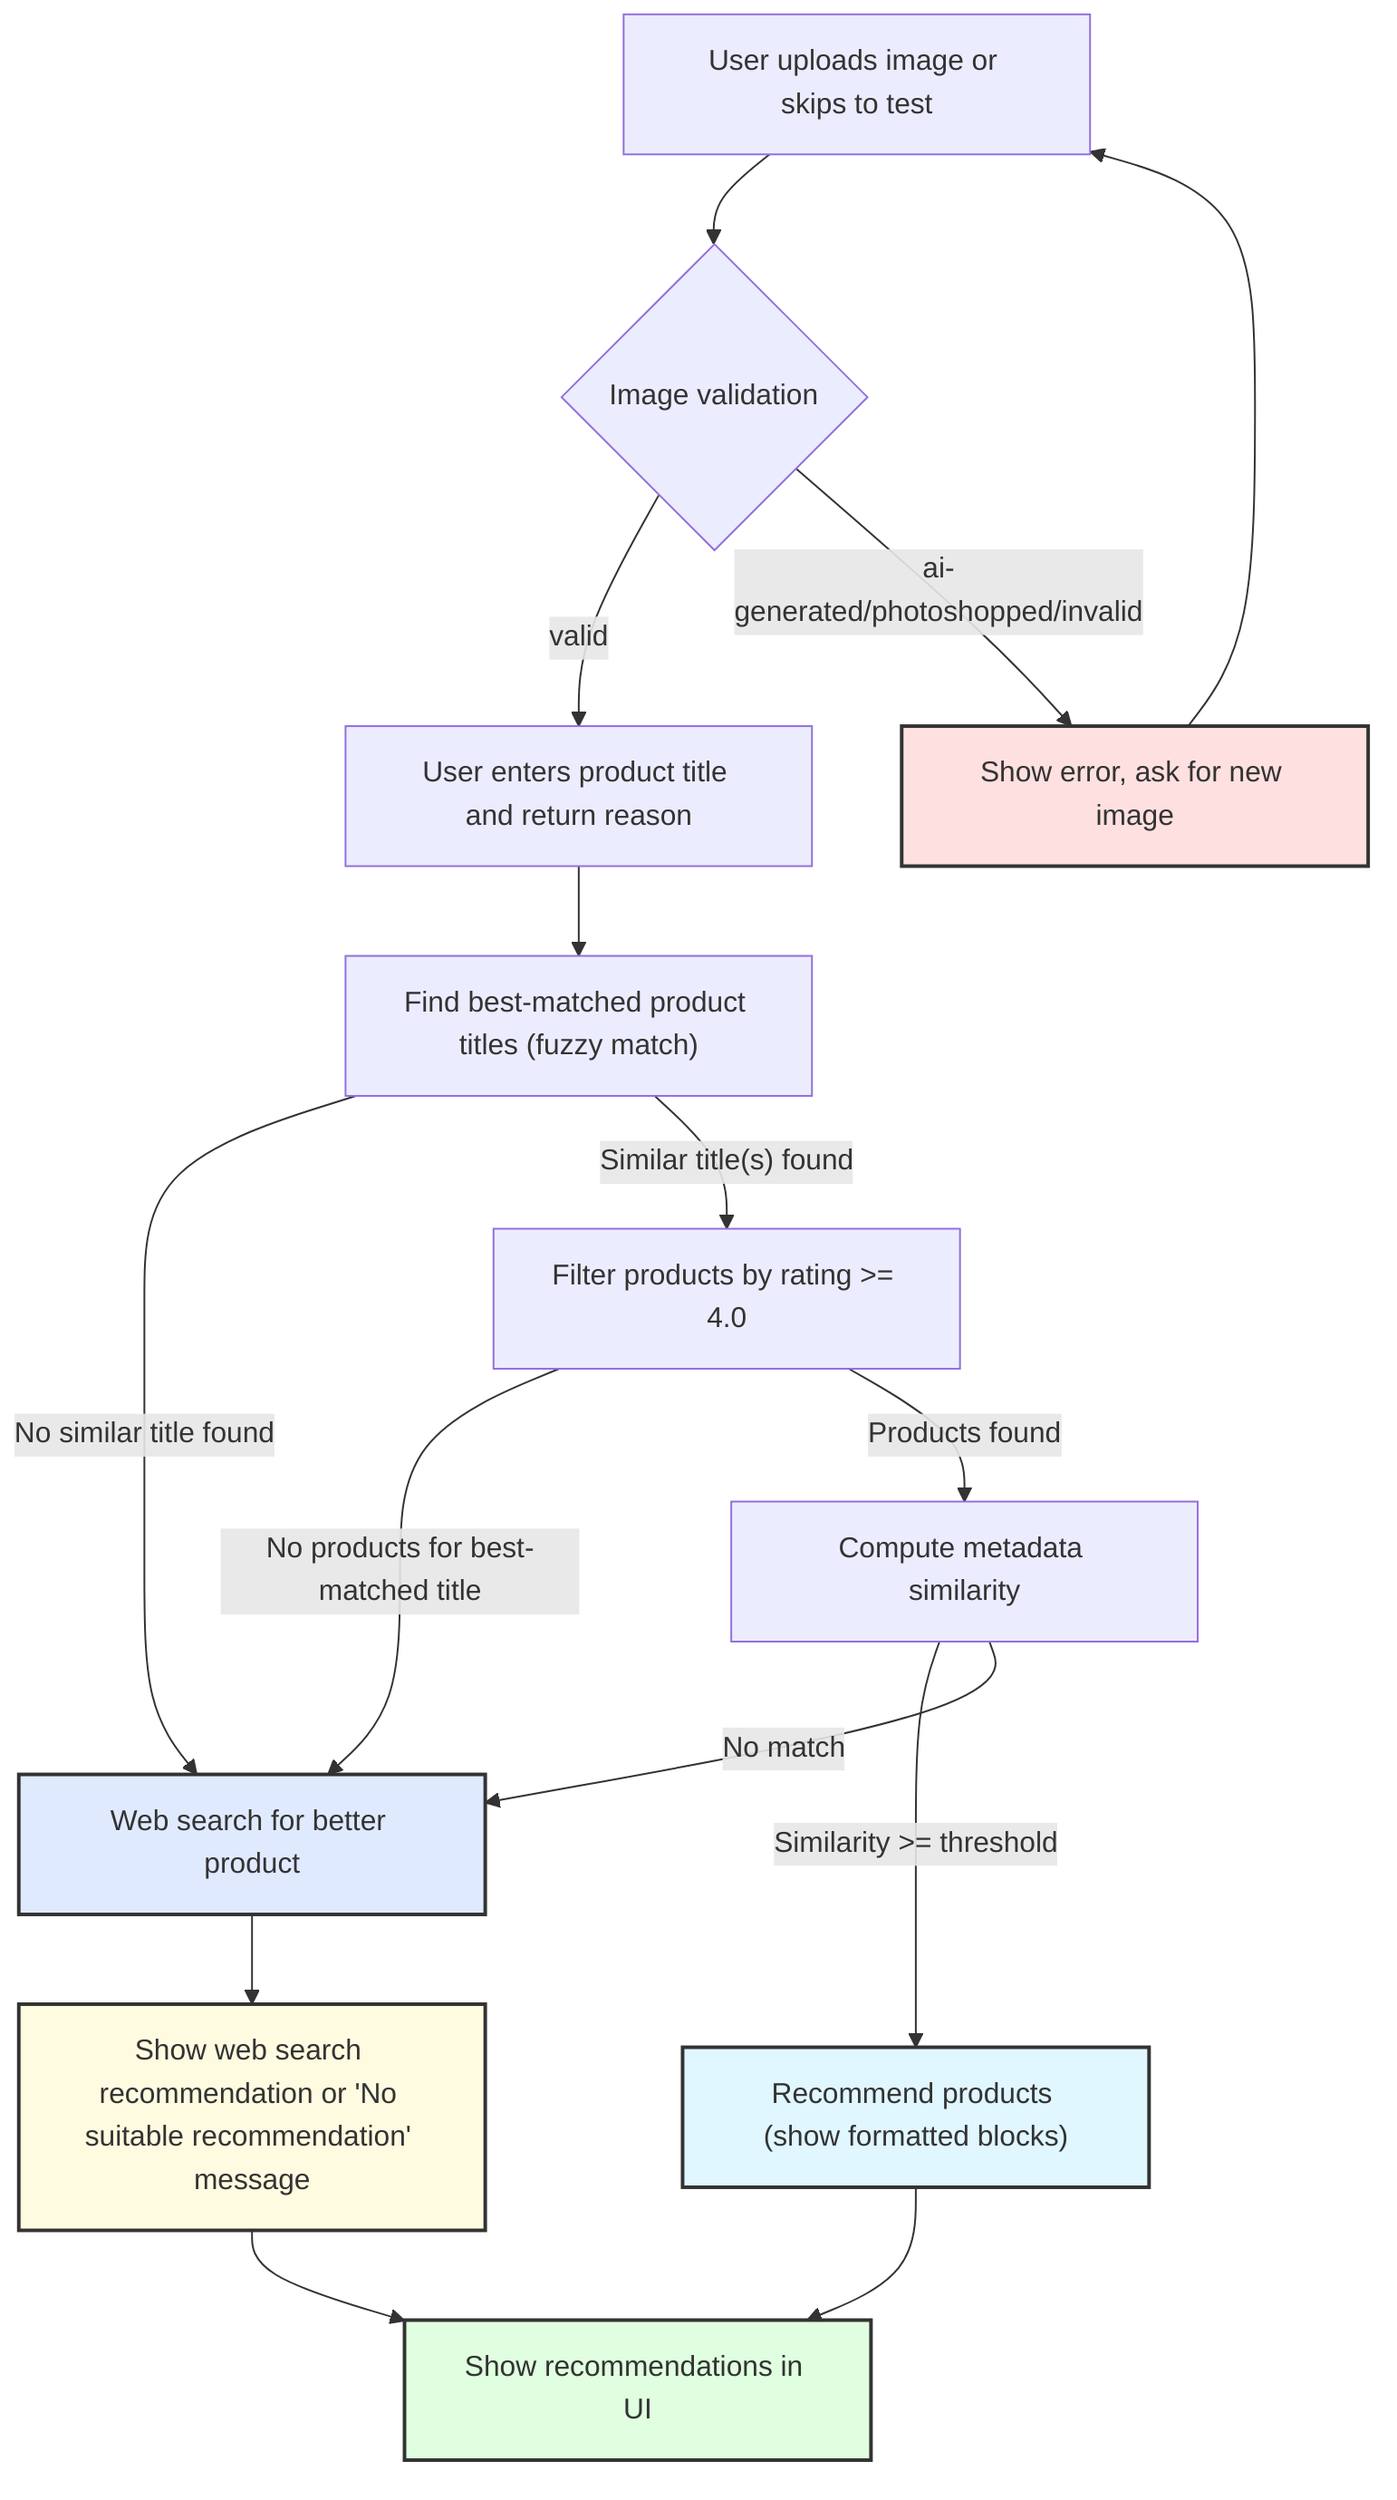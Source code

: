 flowchart TD
    A["User uploads image or skips to test"] --> B{"Image validation"}
    B -- "valid" --> C["User enters product title and return reason"]
    B -- "ai-generated/photoshopped/invalid" --> D["Show error, ask for new image"]
    C --> E["Find best-matched product titles (fuzzy match)"]
    E -- "No similar title found" --> W["Web search for better product"]
    E -- "Similar title(s) found" --> F["Filter products by rating >= 4.0"]
    F -- "No products for best-matched title" --> W
    F -- "Products found" --> G["Compute metadata similarity"]
    G -- "Similarity >= threshold" --> H["Recommend products (show formatted blocks)"]
    G -- "No match" --> W
    W --> I["Show web search recommendation or 'No suitable recommendation' message"]
    H --> J["Show recommendations in UI"]
    I --> J
    D --> A
    style J fill:#e0ffe0,stroke:#333,stroke-width:2px
    style D fill:#ffe0e0,stroke:#333,stroke-width:2px
    style H fill:#e0f7ff,stroke:#333,stroke-width:2px
    style I fill:#fffbe0,stroke:#333,stroke-width:2px
    style W fill:#e0eaff,stroke:#333,stroke-width:2px